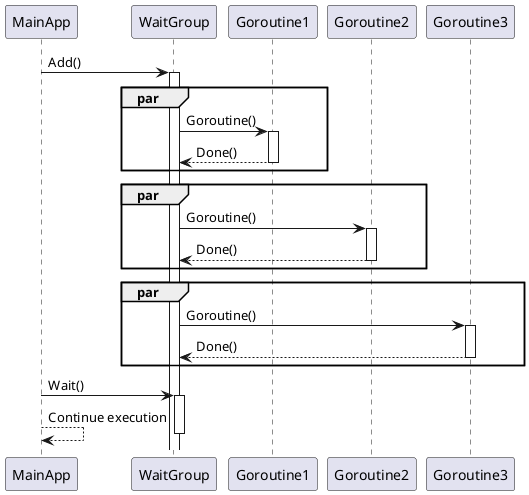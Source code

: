 @startuml

participant MainApp
participant WaitGroup
participant Goroutine1
participant Goroutine2
participant Goroutine3

MainApp -> WaitGroup: Add()
activate WaitGroup
par 
WaitGroup -> Goroutine1: Goroutine()
activate Goroutine1
Goroutine1 --> WaitGroup: Done()
deactivate Goroutine1
 end
par
WaitGroup -> Goroutine2: Goroutine()
activate Goroutine2
Goroutine2 --> WaitGroup: Done()
deactivate Goroutine2
 end
par
WaitGroup -> Goroutine3: Goroutine()
activate Goroutine3
Goroutine3 --> WaitGroup: Done()
deactivate Goroutine3
end
MainApp -> WaitGroup: Wait()
activate WaitGroup
MainApp --> MainApp: Continue execution
deactivate WaitGroup

@enduml
